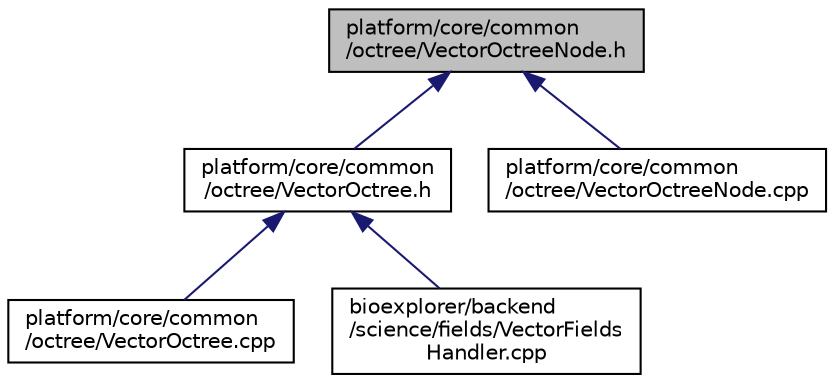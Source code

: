 digraph "platform/core/common/octree/VectorOctreeNode.h"
{
 // LATEX_PDF_SIZE
  edge [fontname="Helvetica",fontsize="10",labelfontname="Helvetica",labelfontsize="10"];
  node [fontname="Helvetica",fontsize="10",shape=record];
  Node1 [label="platform/core/common\l/octree/VectorOctreeNode.h",height=0.2,width=0.4,color="black", fillcolor="grey75", style="filled", fontcolor="black",tooltip=" "];
  Node1 -> Node2 [dir="back",color="midnightblue",fontsize="10",style="solid",fontname="Helvetica"];
  Node2 [label="platform/core/common\l/octree/VectorOctree.h",height=0.2,width=0.4,color="black", fillcolor="white", style="filled",URL="$d5/d43/VectorOctree_8h.html",tooltip=" "];
  Node2 -> Node3 [dir="back",color="midnightblue",fontsize="10",style="solid",fontname="Helvetica"];
  Node3 [label="platform/core/common\l/octree/VectorOctree.cpp",height=0.2,width=0.4,color="black", fillcolor="white", style="filled",URL="$db/d9f/VectorOctree_8cpp.html",tooltip=" "];
  Node2 -> Node4 [dir="back",color="midnightblue",fontsize="10",style="solid",fontname="Helvetica"];
  Node4 [label="bioexplorer/backend\l/science/fields/VectorFields\lHandler.cpp",height=0.2,width=0.4,color="black", fillcolor="white", style="filled",URL="$df/d11/VectorFieldsHandler_8cpp.html",tooltip=" "];
  Node1 -> Node5 [dir="back",color="midnightblue",fontsize="10",style="solid",fontname="Helvetica"];
  Node5 [label="platform/core/common\l/octree/VectorOctreeNode.cpp",height=0.2,width=0.4,color="black", fillcolor="white", style="filled",URL="$d4/d8c/VectorOctreeNode_8cpp.html",tooltip=" "];
}

